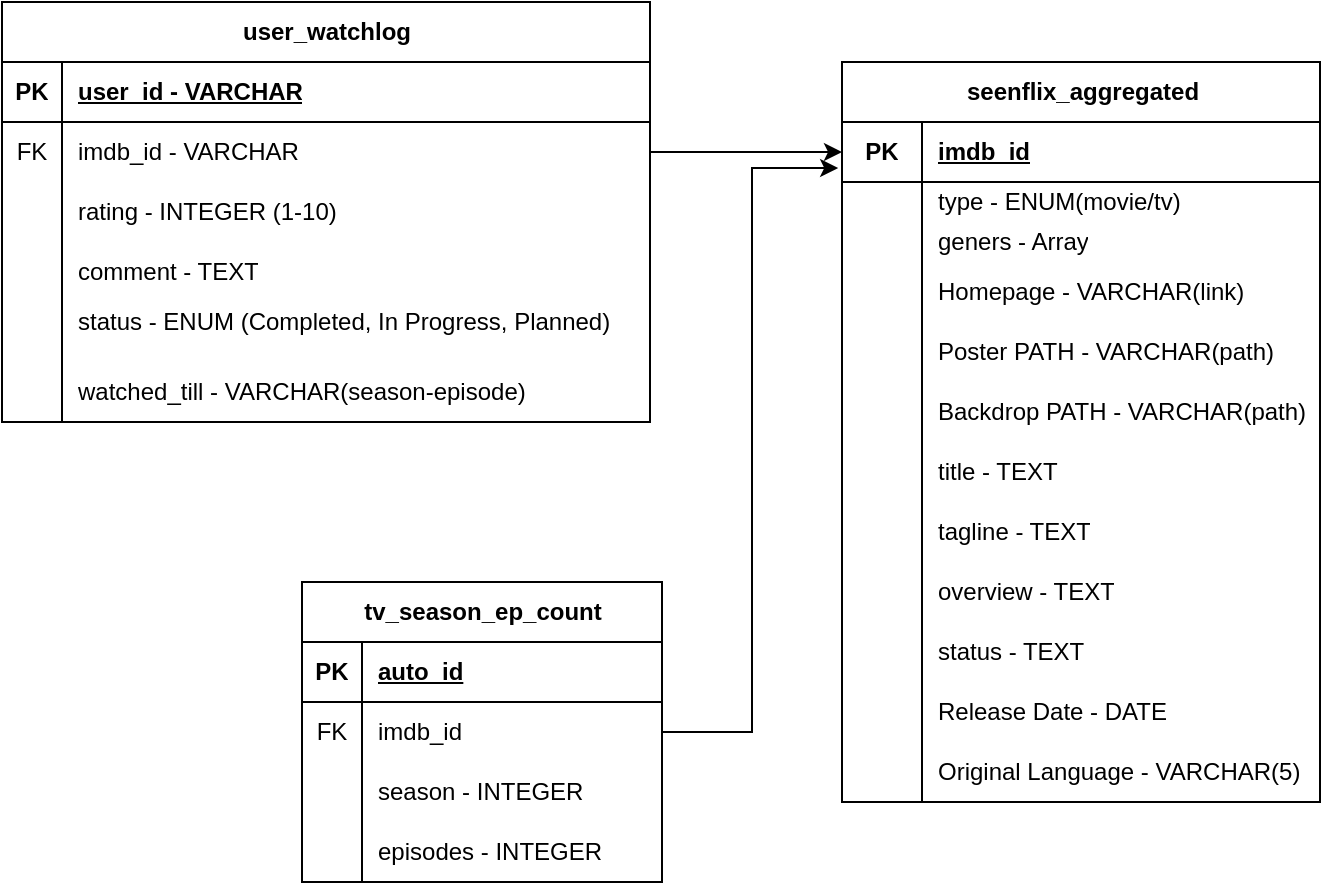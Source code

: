<mxfile version="26.0.10">
  <diagram name="Page-1" id="Yx1jtENDGUX7CuO4YhFr">
    <mxGraphModel dx="1434" dy="866" grid="1" gridSize="10" guides="1" tooltips="1" connect="1" arrows="1" fold="1" page="1" pageScale="1" pageWidth="827" pageHeight="1169" math="0" shadow="0">
      <root>
        <mxCell id="0" />
        <mxCell id="1" parent="0" />
        <mxCell id="wefhRoY2-ZnYBvKEq2hU-5" value="user_watchlog" style="shape=table;startSize=30;container=1;collapsible=1;childLayout=tableLayout;fixedRows=1;rowLines=0;fontStyle=1;align=center;resizeLast=1;html=1;" parent="1" vertex="1">
          <mxGeometry x="90" y="130" width="324" height="210" as="geometry" />
        </mxCell>
        <mxCell id="wefhRoY2-ZnYBvKEq2hU-6" value="" style="shape=tableRow;horizontal=0;startSize=0;swimlaneHead=0;swimlaneBody=0;fillColor=none;collapsible=0;dropTarget=0;points=[[0,0.5],[1,0.5]];portConstraint=eastwest;top=0;left=0;right=0;bottom=1;" parent="wefhRoY2-ZnYBvKEq2hU-5" vertex="1">
          <mxGeometry y="30" width="324" height="30" as="geometry" />
        </mxCell>
        <mxCell id="wefhRoY2-ZnYBvKEq2hU-7" value="PK" style="shape=partialRectangle;connectable=0;fillColor=none;top=0;left=0;bottom=0;right=0;fontStyle=1;overflow=hidden;whiteSpace=wrap;html=1;" parent="wefhRoY2-ZnYBvKEq2hU-6" vertex="1">
          <mxGeometry width="30" height="30" as="geometry">
            <mxRectangle width="30" height="30" as="alternateBounds" />
          </mxGeometry>
        </mxCell>
        <mxCell id="wefhRoY2-ZnYBvKEq2hU-8" value="user_id - VARCHAR" style="shape=partialRectangle;connectable=0;fillColor=none;top=0;left=0;bottom=0;right=0;align=left;spacingLeft=6;fontStyle=5;overflow=hidden;whiteSpace=wrap;html=1;" parent="wefhRoY2-ZnYBvKEq2hU-6" vertex="1">
          <mxGeometry x="30" width="294" height="30" as="geometry">
            <mxRectangle width="294" height="30" as="alternateBounds" />
          </mxGeometry>
        </mxCell>
        <mxCell id="wefhRoY2-ZnYBvKEq2hU-9" value="" style="shape=tableRow;horizontal=0;startSize=0;swimlaneHead=0;swimlaneBody=0;fillColor=none;collapsible=0;dropTarget=0;points=[[0,0.5],[1,0.5]];portConstraint=eastwest;top=0;left=0;right=0;bottom=0;" parent="wefhRoY2-ZnYBvKEq2hU-5" vertex="1">
          <mxGeometry y="60" width="324" height="30" as="geometry" />
        </mxCell>
        <mxCell id="wefhRoY2-ZnYBvKEq2hU-10" value="FK" style="shape=partialRectangle;connectable=0;fillColor=none;top=0;left=0;bottom=0;right=0;editable=1;overflow=hidden;whiteSpace=wrap;html=1;" parent="wefhRoY2-ZnYBvKEq2hU-9" vertex="1">
          <mxGeometry width="30" height="30" as="geometry">
            <mxRectangle width="30" height="30" as="alternateBounds" />
          </mxGeometry>
        </mxCell>
        <mxCell id="wefhRoY2-ZnYBvKEq2hU-11" value="imdb_id - VARCHAR" style="shape=partialRectangle;connectable=0;fillColor=none;top=0;left=0;bottom=0;right=0;align=left;spacingLeft=6;overflow=hidden;whiteSpace=wrap;html=1;" parent="wefhRoY2-ZnYBvKEq2hU-9" vertex="1">
          <mxGeometry x="30" width="294" height="30" as="geometry">
            <mxRectangle width="294" height="30" as="alternateBounds" />
          </mxGeometry>
        </mxCell>
        <mxCell id="wefhRoY2-ZnYBvKEq2hU-12" value="" style="shape=tableRow;horizontal=0;startSize=0;swimlaneHead=0;swimlaneBody=0;fillColor=none;collapsible=0;dropTarget=0;points=[[0,0.5],[1,0.5]];portConstraint=eastwest;top=0;left=0;right=0;bottom=0;" parent="wefhRoY2-ZnYBvKEq2hU-5" vertex="1">
          <mxGeometry y="90" width="324" height="30" as="geometry" />
        </mxCell>
        <mxCell id="wefhRoY2-ZnYBvKEq2hU-13" value="" style="shape=partialRectangle;connectable=0;fillColor=none;top=0;left=0;bottom=0;right=0;editable=1;overflow=hidden;whiteSpace=wrap;html=1;" parent="wefhRoY2-ZnYBvKEq2hU-12" vertex="1">
          <mxGeometry width="30" height="30" as="geometry">
            <mxRectangle width="30" height="30" as="alternateBounds" />
          </mxGeometry>
        </mxCell>
        <mxCell id="wefhRoY2-ZnYBvKEq2hU-14" value="rating - INTEGER (1-10)" style="shape=partialRectangle;connectable=0;fillColor=none;top=0;left=0;bottom=0;right=0;align=left;spacingLeft=6;overflow=hidden;whiteSpace=wrap;html=1;" parent="wefhRoY2-ZnYBvKEq2hU-12" vertex="1">
          <mxGeometry x="30" width="294" height="30" as="geometry">
            <mxRectangle width="294" height="30" as="alternateBounds" />
          </mxGeometry>
        </mxCell>
        <mxCell id="wefhRoY2-ZnYBvKEq2hU-15" value="" style="shape=tableRow;horizontal=0;startSize=0;swimlaneHead=0;swimlaneBody=0;fillColor=none;collapsible=0;dropTarget=0;points=[[0,0.5],[1,0.5]];portConstraint=eastwest;top=0;left=0;right=0;bottom=0;" parent="wefhRoY2-ZnYBvKEq2hU-5" vertex="1">
          <mxGeometry y="120" width="324" height="30" as="geometry" />
        </mxCell>
        <mxCell id="wefhRoY2-ZnYBvKEq2hU-16" value="" style="shape=partialRectangle;connectable=0;fillColor=none;top=0;left=0;bottom=0;right=0;editable=1;overflow=hidden;whiteSpace=wrap;html=1;" parent="wefhRoY2-ZnYBvKEq2hU-15" vertex="1">
          <mxGeometry width="30" height="30" as="geometry">
            <mxRectangle width="30" height="30" as="alternateBounds" />
          </mxGeometry>
        </mxCell>
        <mxCell id="wefhRoY2-ZnYBvKEq2hU-17" value="comment - TEXT" style="shape=partialRectangle;connectable=0;fillColor=none;top=0;left=0;bottom=0;right=0;align=left;spacingLeft=6;overflow=hidden;whiteSpace=wrap;html=1;" parent="wefhRoY2-ZnYBvKEq2hU-15" vertex="1">
          <mxGeometry x="30" width="294" height="30" as="geometry">
            <mxRectangle width="294" height="30" as="alternateBounds" />
          </mxGeometry>
        </mxCell>
        <mxCell id="2oMSR8r0Z9jdaxp_fZzi-26" value="" style="shape=tableRow;horizontal=0;startSize=0;swimlaneHead=0;swimlaneBody=0;fillColor=none;collapsible=0;dropTarget=0;points=[[0,0.5],[1,0.5]];portConstraint=eastwest;top=0;left=0;right=0;bottom=0;" parent="wefhRoY2-ZnYBvKEq2hU-5" vertex="1">
          <mxGeometry y="150" width="324" height="30" as="geometry" />
        </mxCell>
        <mxCell id="2oMSR8r0Z9jdaxp_fZzi-27" value="" style="shape=partialRectangle;connectable=0;fillColor=none;top=0;left=0;bottom=0;right=0;editable=1;overflow=hidden;whiteSpace=wrap;html=1;" parent="2oMSR8r0Z9jdaxp_fZzi-26" vertex="1">
          <mxGeometry width="30" height="30" as="geometry">
            <mxRectangle width="30" height="30" as="alternateBounds" />
          </mxGeometry>
        </mxCell>
        <mxCell id="2oMSR8r0Z9jdaxp_fZzi-28" value="status - ENUM (Completed, In Progress, Planned)&lt;div&gt;&lt;br&gt;&lt;/div&gt;" style="shape=partialRectangle;connectable=0;fillColor=none;top=0;left=0;bottom=0;right=0;align=left;spacingLeft=6;overflow=hidden;whiteSpace=wrap;html=1;" parent="2oMSR8r0Z9jdaxp_fZzi-26" vertex="1">
          <mxGeometry x="30" width="294" height="30" as="geometry">
            <mxRectangle width="294" height="30" as="alternateBounds" />
          </mxGeometry>
        </mxCell>
        <mxCell id="2oMSR8r0Z9jdaxp_fZzi-29" value="" style="shape=tableRow;horizontal=0;startSize=0;swimlaneHead=0;swimlaneBody=0;fillColor=none;collapsible=0;dropTarget=0;points=[[0,0.5],[1,0.5]];portConstraint=eastwest;top=0;left=0;right=0;bottom=0;" parent="wefhRoY2-ZnYBvKEq2hU-5" vertex="1">
          <mxGeometry y="180" width="324" height="30" as="geometry" />
        </mxCell>
        <mxCell id="2oMSR8r0Z9jdaxp_fZzi-30" value="" style="shape=partialRectangle;connectable=0;fillColor=none;top=0;left=0;bottom=0;right=0;editable=1;overflow=hidden;whiteSpace=wrap;html=1;" parent="2oMSR8r0Z9jdaxp_fZzi-29" vertex="1">
          <mxGeometry width="30" height="30" as="geometry">
            <mxRectangle width="30" height="30" as="alternateBounds" />
          </mxGeometry>
        </mxCell>
        <mxCell id="2oMSR8r0Z9jdaxp_fZzi-31" value="watched_till - VARCHAR(season-episode)" style="shape=partialRectangle;connectable=0;fillColor=none;top=0;left=0;bottom=0;right=0;align=left;spacingLeft=6;overflow=hidden;whiteSpace=wrap;html=1;" parent="2oMSR8r0Z9jdaxp_fZzi-29" vertex="1">
          <mxGeometry x="30" width="294" height="30" as="geometry">
            <mxRectangle width="294" height="30" as="alternateBounds" />
          </mxGeometry>
        </mxCell>
        <mxCell id="wefhRoY2-ZnYBvKEq2hU-18" value="seenflix_aggregated" style="shape=table;startSize=30;container=1;collapsible=1;childLayout=tableLayout;fixedRows=1;rowLines=0;fontStyle=1;align=center;resizeLast=1;html=1;" parent="1" vertex="1">
          <mxGeometry x="510" y="160" width="239" height="370" as="geometry">
            <mxRectangle x="430" y="130" width="70" height="30" as="alternateBounds" />
          </mxGeometry>
        </mxCell>
        <mxCell id="wefhRoY2-ZnYBvKEq2hU-19" value="" style="shape=tableRow;horizontal=0;startSize=0;swimlaneHead=0;swimlaneBody=0;fillColor=none;collapsible=0;dropTarget=0;points=[[0,0.5],[1,0.5]];portConstraint=eastwest;top=0;left=0;right=0;bottom=1;" parent="wefhRoY2-ZnYBvKEq2hU-18" vertex="1">
          <mxGeometry y="30" width="239" height="30" as="geometry" />
        </mxCell>
        <mxCell id="wefhRoY2-ZnYBvKEq2hU-20" value="PK" style="shape=partialRectangle;connectable=0;fillColor=none;top=0;left=0;bottom=0;right=0;fontStyle=1;overflow=hidden;whiteSpace=wrap;html=1;" parent="wefhRoY2-ZnYBvKEq2hU-19" vertex="1">
          <mxGeometry width="40" height="30" as="geometry">
            <mxRectangle width="40" height="30" as="alternateBounds" />
          </mxGeometry>
        </mxCell>
        <mxCell id="wefhRoY2-ZnYBvKEq2hU-21" value="imdb_id" style="shape=partialRectangle;connectable=0;fillColor=none;top=0;left=0;bottom=0;right=0;align=left;spacingLeft=6;fontStyle=5;overflow=hidden;whiteSpace=wrap;html=1;" parent="wefhRoY2-ZnYBvKEq2hU-19" vertex="1">
          <mxGeometry x="40" width="199" height="30" as="geometry">
            <mxRectangle width="199" height="30" as="alternateBounds" />
          </mxGeometry>
        </mxCell>
        <mxCell id="wefhRoY2-ZnYBvKEq2hU-22" value="" style="shape=tableRow;horizontal=0;startSize=0;swimlaneHead=0;swimlaneBody=0;fillColor=none;collapsible=0;dropTarget=0;points=[[0,0.5],[1,0.5]];portConstraint=eastwest;top=0;left=0;right=0;bottom=0;" parent="wefhRoY2-ZnYBvKEq2hU-18" vertex="1">
          <mxGeometry y="60" width="239" height="20" as="geometry" />
        </mxCell>
        <mxCell id="wefhRoY2-ZnYBvKEq2hU-23" value="" style="shape=partialRectangle;connectable=0;fillColor=none;top=0;left=0;bottom=0;right=0;editable=1;overflow=hidden;whiteSpace=wrap;html=1;" parent="wefhRoY2-ZnYBvKEq2hU-22" vertex="1">
          <mxGeometry width="40" height="20" as="geometry">
            <mxRectangle width="40" height="20" as="alternateBounds" />
          </mxGeometry>
        </mxCell>
        <mxCell id="wefhRoY2-ZnYBvKEq2hU-24" value="type - ENUM(movie/tv)" style="shape=partialRectangle;connectable=0;fillColor=none;top=0;left=0;bottom=0;right=0;align=left;spacingLeft=6;overflow=hidden;whiteSpace=wrap;html=1;" parent="wefhRoY2-ZnYBvKEq2hU-22" vertex="1">
          <mxGeometry x="40" width="199" height="20" as="geometry">
            <mxRectangle width="199" height="20" as="alternateBounds" />
          </mxGeometry>
        </mxCell>
        <mxCell id="wefhRoY2-ZnYBvKEq2hU-25" value="" style="shape=tableRow;horizontal=0;startSize=0;swimlaneHead=0;swimlaneBody=0;fillColor=none;collapsible=0;dropTarget=0;points=[[0,0.5],[1,0.5]];portConstraint=eastwest;top=0;left=0;right=0;bottom=0;" parent="wefhRoY2-ZnYBvKEq2hU-18" vertex="1">
          <mxGeometry y="80" width="239" height="20" as="geometry" />
        </mxCell>
        <mxCell id="wefhRoY2-ZnYBvKEq2hU-26" value="" style="shape=partialRectangle;connectable=0;fillColor=none;top=0;left=0;bottom=0;right=0;editable=1;overflow=hidden;whiteSpace=wrap;html=1;" parent="wefhRoY2-ZnYBvKEq2hU-25" vertex="1">
          <mxGeometry width="40" height="20" as="geometry">
            <mxRectangle width="40" height="20" as="alternateBounds" />
          </mxGeometry>
        </mxCell>
        <mxCell id="wefhRoY2-ZnYBvKEq2hU-27" value="geners - Array" style="shape=partialRectangle;connectable=0;fillColor=none;top=0;left=0;bottom=0;right=0;align=left;spacingLeft=6;overflow=hidden;whiteSpace=wrap;html=1;" parent="wefhRoY2-ZnYBvKEq2hU-25" vertex="1">
          <mxGeometry x="40" width="199" height="20" as="geometry">
            <mxRectangle width="199" height="20" as="alternateBounds" />
          </mxGeometry>
        </mxCell>
        <mxCell id="wefhRoY2-ZnYBvKEq2hU-28" value="" style="shape=tableRow;horizontal=0;startSize=0;swimlaneHead=0;swimlaneBody=0;fillColor=none;collapsible=0;dropTarget=0;points=[[0,0.5],[1,0.5]];portConstraint=eastwest;top=0;left=0;right=0;bottom=0;" parent="wefhRoY2-ZnYBvKEq2hU-18" vertex="1">
          <mxGeometry y="100" width="239" height="30" as="geometry" />
        </mxCell>
        <mxCell id="wefhRoY2-ZnYBvKEq2hU-29" value="" style="shape=partialRectangle;connectable=0;fillColor=none;top=0;left=0;bottom=0;right=0;editable=1;overflow=hidden;whiteSpace=wrap;html=1;" parent="wefhRoY2-ZnYBvKEq2hU-28" vertex="1">
          <mxGeometry width="40" height="30" as="geometry">
            <mxRectangle width="40" height="30" as="alternateBounds" />
          </mxGeometry>
        </mxCell>
        <mxCell id="wefhRoY2-ZnYBvKEq2hU-30" value="Homepage - VARCHAR(link)" style="shape=partialRectangle;connectable=0;fillColor=none;top=0;left=0;bottom=0;right=0;align=left;spacingLeft=6;overflow=hidden;whiteSpace=wrap;html=1;" parent="wefhRoY2-ZnYBvKEq2hU-28" vertex="1">
          <mxGeometry x="40" width="199" height="30" as="geometry">
            <mxRectangle width="199" height="30" as="alternateBounds" />
          </mxGeometry>
        </mxCell>
        <mxCell id="wefhRoY2-ZnYBvKEq2hU-31" value="" style="shape=tableRow;horizontal=0;startSize=0;swimlaneHead=0;swimlaneBody=0;fillColor=none;collapsible=0;dropTarget=0;points=[[0,0.5],[1,0.5]];portConstraint=eastwest;top=0;left=0;right=0;bottom=0;" parent="wefhRoY2-ZnYBvKEq2hU-18" vertex="1">
          <mxGeometry y="130" width="239" height="30" as="geometry" />
        </mxCell>
        <mxCell id="wefhRoY2-ZnYBvKEq2hU-32" value="" style="shape=partialRectangle;connectable=0;fillColor=none;top=0;left=0;bottom=0;right=0;editable=1;overflow=hidden;whiteSpace=wrap;html=1;" parent="wefhRoY2-ZnYBvKEq2hU-31" vertex="1">
          <mxGeometry width="40" height="30" as="geometry">
            <mxRectangle width="40" height="30" as="alternateBounds" />
          </mxGeometry>
        </mxCell>
        <mxCell id="wefhRoY2-ZnYBvKEq2hU-33" value="Poster PATH - VARCHAR(path)" style="shape=partialRectangle;connectable=0;fillColor=none;top=0;left=0;bottom=0;right=0;align=left;spacingLeft=6;overflow=hidden;whiteSpace=wrap;html=1;" parent="wefhRoY2-ZnYBvKEq2hU-31" vertex="1">
          <mxGeometry x="40" width="199" height="30" as="geometry">
            <mxRectangle width="199" height="30" as="alternateBounds" />
          </mxGeometry>
        </mxCell>
        <mxCell id="wefhRoY2-ZnYBvKEq2hU-34" value="" style="shape=tableRow;horizontal=0;startSize=0;swimlaneHead=0;swimlaneBody=0;fillColor=none;collapsible=0;dropTarget=0;points=[[0,0.5],[1,0.5]];portConstraint=eastwest;top=0;left=0;right=0;bottom=0;" parent="wefhRoY2-ZnYBvKEq2hU-18" vertex="1">
          <mxGeometry y="160" width="239" height="30" as="geometry" />
        </mxCell>
        <mxCell id="wefhRoY2-ZnYBvKEq2hU-35" value="" style="shape=partialRectangle;connectable=0;fillColor=none;top=0;left=0;bottom=0;right=0;editable=1;overflow=hidden;whiteSpace=wrap;html=1;" parent="wefhRoY2-ZnYBvKEq2hU-34" vertex="1">
          <mxGeometry width="40" height="30" as="geometry">
            <mxRectangle width="40" height="30" as="alternateBounds" />
          </mxGeometry>
        </mxCell>
        <mxCell id="wefhRoY2-ZnYBvKEq2hU-36" value="Backdrop PATH - VARCHAR(path)" style="shape=partialRectangle;connectable=0;fillColor=none;top=0;left=0;bottom=0;right=0;align=left;spacingLeft=6;overflow=hidden;whiteSpace=wrap;html=1;" parent="wefhRoY2-ZnYBvKEq2hU-34" vertex="1">
          <mxGeometry x="40" width="199" height="30" as="geometry">
            <mxRectangle width="199" height="30" as="alternateBounds" />
          </mxGeometry>
        </mxCell>
        <mxCell id="wefhRoY2-ZnYBvKEq2hU-37" value="" style="shape=tableRow;horizontal=0;startSize=0;swimlaneHead=0;swimlaneBody=0;fillColor=none;collapsible=0;dropTarget=0;points=[[0,0.5],[1,0.5]];portConstraint=eastwest;top=0;left=0;right=0;bottom=0;" parent="wefhRoY2-ZnYBvKEq2hU-18" vertex="1">
          <mxGeometry y="190" width="239" height="30" as="geometry" />
        </mxCell>
        <mxCell id="wefhRoY2-ZnYBvKEq2hU-38" value="" style="shape=partialRectangle;connectable=0;fillColor=none;top=0;left=0;bottom=0;right=0;editable=1;overflow=hidden;whiteSpace=wrap;html=1;" parent="wefhRoY2-ZnYBvKEq2hU-37" vertex="1">
          <mxGeometry width="40" height="30" as="geometry">
            <mxRectangle width="40" height="30" as="alternateBounds" />
          </mxGeometry>
        </mxCell>
        <mxCell id="wefhRoY2-ZnYBvKEq2hU-39" value="title - TEXT" style="shape=partialRectangle;connectable=0;fillColor=none;top=0;left=0;bottom=0;right=0;align=left;spacingLeft=6;overflow=hidden;whiteSpace=wrap;html=1;" parent="wefhRoY2-ZnYBvKEq2hU-37" vertex="1">
          <mxGeometry x="40" width="199" height="30" as="geometry">
            <mxRectangle width="199" height="30" as="alternateBounds" />
          </mxGeometry>
        </mxCell>
        <mxCell id="wefhRoY2-ZnYBvKEq2hU-40" value="" style="shape=tableRow;horizontal=0;startSize=0;swimlaneHead=0;swimlaneBody=0;fillColor=none;collapsible=0;dropTarget=0;points=[[0,0.5],[1,0.5]];portConstraint=eastwest;top=0;left=0;right=0;bottom=0;" parent="wefhRoY2-ZnYBvKEq2hU-18" vertex="1">
          <mxGeometry y="220" width="239" height="30" as="geometry" />
        </mxCell>
        <mxCell id="wefhRoY2-ZnYBvKEq2hU-41" value="" style="shape=partialRectangle;connectable=0;fillColor=none;top=0;left=0;bottom=0;right=0;editable=1;overflow=hidden;whiteSpace=wrap;html=1;" parent="wefhRoY2-ZnYBvKEq2hU-40" vertex="1">
          <mxGeometry width="40" height="30" as="geometry">
            <mxRectangle width="40" height="30" as="alternateBounds" />
          </mxGeometry>
        </mxCell>
        <mxCell id="wefhRoY2-ZnYBvKEq2hU-42" value="tagline - TEXT" style="shape=partialRectangle;connectable=0;fillColor=none;top=0;left=0;bottom=0;right=0;align=left;spacingLeft=6;overflow=hidden;whiteSpace=wrap;html=1;" parent="wefhRoY2-ZnYBvKEq2hU-40" vertex="1">
          <mxGeometry x="40" width="199" height="30" as="geometry">
            <mxRectangle width="199" height="30" as="alternateBounds" />
          </mxGeometry>
        </mxCell>
        <mxCell id="wMsZWbTzd89DkwoMAfGn-1" value="" style="shape=tableRow;horizontal=0;startSize=0;swimlaneHead=0;swimlaneBody=0;fillColor=none;collapsible=0;dropTarget=0;points=[[0,0.5],[1,0.5]];portConstraint=eastwest;top=0;left=0;right=0;bottom=0;" parent="wefhRoY2-ZnYBvKEq2hU-18" vertex="1">
          <mxGeometry y="250" width="239" height="30" as="geometry" />
        </mxCell>
        <mxCell id="wMsZWbTzd89DkwoMAfGn-2" value="" style="shape=partialRectangle;connectable=0;fillColor=none;top=0;left=0;bottom=0;right=0;editable=1;overflow=hidden;whiteSpace=wrap;html=1;" parent="wMsZWbTzd89DkwoMAfGn-1" vertex="1">
          <mxGeometry width="40" height="30" as="geometry">
            <mxRectangle width="40" height="30" as="alternateBounds" />
          </mxGeometry>
        </mxCell>
        <mxCell id="wMsZWbTzd89DkwoMAfGn-3" value="overview - TEXT" style="shape=partialRectangle;connectable=0;fillColor=none;top=0;left=0;bottom=0;right=0;align=left;spacingLeft=6;overflow=hidden;whiteSpace=wrap;html=1;" parent="wMsZWbTzd89DkwoMAfGn-1" vertex="1">
          <mxGeometry x="40" width="199" height="30" as="geometry">
            <mxRectangle width="199" height="30" as="alternateBounds" />
          </mxGeometry>
        </mxCell>
        <mxCell id="wMsZWbTzd89DkwoMAfGn-4" value="" style="shape=tableRow;horizontal=0;startSize=0;swimlaneHead=0;swimlaneBody=0;fillColor=none;collapsible=0;dropTarget=0;points=[[0,0.5],[1,0.5]];portConstraint=eastwest;top=0;left=0;right=0;bottom=0;" parent="wefhRoY2-ZnYBvKEq2hU-18" vertex="1">
          <mxGeometry y="280" width="239" height="30" as="geometry" />
        </mxCell>
        <mxCell id="wMsZWbTzd89DkwoMAfGn-5" value="" style="shape=partialRectangle;connectable=0;fillColor=none;top=0;left=0;bottom=0;right=0;editable=1;overflow=hidden;whiteSpace=wrap;html=1;" parent="wMsZWbTzd89DkwoMAfGn-4" vertex="1">
          <mxGeometry width="40" height="30" as="geometry">
            <mxRectangle width="40" height="30" as="alternateBounds" />
          </mxGeometry>
        </mxCell>
        <mxCell id="wMsZWbTzd89DkwoMAfGn-6" value="status - TEXT" style="shape=partialRectangle;connectable=0;fillColor=none;top=0;left=0;bottom=0;right=0;align=left;spacingLeft=6;overflow=hidden;whiteSpace=wrap;html=1;" parent="wMsZWbTzd89DkwoMAfGn-4" vertex="1">
          <mxGeometry x="40" width="199" height="30" as="geometry">
            <mxRectangle width="199" height="30" as="alternateBounds" />
          </mxGeometry>
        </mxCell>
        <mxCell id="wMsZWbTzd89DkwoMAfGn-38" value="" style="shape=tableRow;horizontal=0;startSize=0;swimlaneHead=0;swimlaneBody=0;fillColor=none;collapsible=0;dropTarget=0;points=[[0,0.5],[1,0.5]];portConstraint=eastwest;top=0;left=0;right=0;bottom=0;" parent="wefhRoY2-ZnYBvKEq2hU-18" vertex="1">
          <mxGeometry y="310" width="239" height="30" as="geometry" />
        </mxCell>
        <mxCell id="wMsZWbTzd89DkwoMAfGn-39" value="" style="shape=partialRectangle;connectable=0;fillColor=none;top=0;left=0;bottom=0;right=0;editable=1;overflow=hidden;whiteSpace=wrap;html=1;" parent="wMsZWbTzd89DkwoMAfGn-38" vertex="1">
          <mxGeometry width="40" height="30" as="geometry">
            <mxRectangle width="40" height="30" as="alternateBounds" />
          </mxGeometry>
        </mxCell>
        <mxCell id="wMsZWbTzd89DkwoMAfGn-40" value="Release Date - DATE" style="shape=partialRectangle;connectable=0;fillColor=none;top=0;left=0;bottom=0;right=0;align=left;spacingLeft=6;overflow=hidden;whiteSpace=wrap;html=1;" parent="wMsZWbTzd89DkwoMAfGn-38" vertex="1">
          <mxGeometry x="40" width="199" height="30" as="geometry">
            <mxRectangle width="199" height="30" as="alternateBounds" />
          </mxGeometry>
        </mxCell>
        <mxCell id="wMsZWbTzd89DkwoMAfGn-42" value="" style="shape=tableRow;horizontal=0;startSize=0;swimlaneHead=0;swimlaneBody=0;fillColor=none;collapsible=0;dropTarget=0;points=[[0,0.5],[1,0.5]];portConstraint=eastwest;top=0;left=0;right=0;bottom=0;" parent="wefhRoY2-ZnYBvKEq2hU-18" vertex="1">
          <mxGeometry y="340" width="239" height="30" as="geometry" />
        </mxCell>
        <mxCell id="wMsZWbTzd89DkwoMAfGn-43" value="" style="shape=partialRectangle;connectable=0;fillColor=none;top=0;left=0;bottom=0;right=0;editable=1;overflow=hidden;whiteSpace=wrap;html=1;" parent="wMsZWbTzd89DkwoMAfGn-42" vertex="1">
          <mxGeometry width="40" height="30" as="geometry">
            <mxRectangle width="40" height="30" as="alternateBounds" />
          </mxGeometry>
        </mxCell>
        <mxCell id="wMsZWbTzd89DkwoMAfGn-44" value="Original Language - VARCHAR(5)" style="shape=partialRectangle;connectable=0;fillColor=none;top=0;left=0;bottom=0;right=0;align=left;spacingLeft=6;overflow=hidden;whiteSpace=wrap;html=1;" parent="wMsZWbTzd89DkwoMAfGn-42" vertex="1">
          <mxGeometry x="40" width="199" height="30" as="geometry">
            <mxRectangle width="199" height="30" as="alternateBounds" />
          </mxGeometry>
        </mxCell>
        <mxCell id="2oMSR8r0Z9jdaxp_fZzi-8" value="tv_season_ep_count" style="shape=table;startSize=30;container=1;collapsible=1;childLayout=tableLayout;fixedRows=1;rowLines=0;fontStyle=1;align=center;resizeLast=1;html=1;" parent="1" vertex="1">
          <mxGeometry x="240" y="420" width="180" height="150" as="geometry" />
        </mxCell>
        <mxCell id="2oMSR8r0Z9jdaxp_fZzi-9" value="" style="shape=tableRow;horizontal=0;startSize=0;swimlaneHead=0;swimlaneBody=0;fillColor=none;collapsible=0;dropTarget=0;points=[[0,0.5],[1,0.5]];portConstraint=eastwest;top=0;left=0;right=0;bottom=1;" parent="2oMSR8r0Z9jdaxp_fZzi-8" vertex="1">
          <mxGeometry y="30" width="180" height="30" as="geometry" />
        </mxCell>
        <mxCell id="2oMSR8r0Z9jdaxp_fZzi-10" value="PK" style="shape=partialRectangle;connectable=0;fillColor=none;top=0;left=0;bottom=0;right=0;fontStyle=1;overflow=hidden;whiteSpace=wrap;html=1;" parent="2oMSR8r0Z9jdaxp_fZzi-9" vertex="1">
          <mxGeometry width="30" height="30" as="geometry">
            <mxRectangle width="30" height="30" as="alternateBounds" />
          </mxGeometry>
        </mxCell>
        <mxCell id="2oMSR8r0Z9jdaxp_fZzi-11" value="auto_id" style="shape=partialRectangle;connectable=0;fillColor=none;top=0;left=0;bottom=0;right=0;align=left;spacingLeft=6;fontStyle=5;overflow=hidden;whiteSpace=wrap;html=1;" parent="2oMSR8r0Z9jdaxp_fZzi-9" vertex="1">
          <mxGeometry x="30" width="150" height="30" as="geometry">
            <mxRectangle width="150" height="30" as="alternateBounds" />
          </mxGeometry>
        </mxCell>
        <mxCell id="2oMSR8r0Z9jdaxp_fZzi-12" value="" style="shape=tableRow;horizontal=0;startSize=0;swimlaneHead=0;swimlaneBody=0;fillColor=none;collapsible=0;dropTarget=0;points=[[0,0.5],[1,0.5]];portConstraint=eastwest;top=0;left=0;right=0;bottom=0;" parent="2oMSR8r0Z9jdaxp_fZzi-8" vertex="1">
          <mxGeometry y="60" width="180" height="30" as="geometry" />
        </mxCell>
        <mxCell id="2oMSR8r0Z9jdaxp_fZzi-13" value="FK" style="shape=partialRectangle;connectable=0;fillColor=none;top=0;left=0;bottom=0;right=0;editable=1;overflow=hidden;whiteSpace=wrap;html=1;" parent="2oMSR8r0Z9jdaxp_fZzi-12" vertex="1">
          <mxGeometry width="30" height="30" as="geometry">
            <mxRectangle width="30" height="30" as="alternateBounds" />
          </mxGeometry>
        </mxCell>
        <mxCell id="2oMSR8r0Z9jdaxp_fZzi-14" value="imdb_id" style="shape=partialRectangle;connectable=0;fillColor=none;top=0;left=0;bottom=0;right=0;align=left;spacingLeft=6;overflow=hidden;whiteSpace=wrap;html=1;" parent="2oMSR8r0Z9jdaxp_fZzi-12" vertex="1">
          <mxGeometry x="30" width="150" height="30" as="geometry">
            <mxRectangle width="150" height="30" as="alternateBounds" />
          </mxGeometry>
        </mxCell>
        <mxCell id="2oMSR8r0Z9jdaxp_fZzi-15" value="" style="shape=tableRow;horizontal=0;startSize=0;swimlaneHead=0;swimlaneBody=0;fillColor=none;collapsible=0;dropTarget=0;points=[[0,0.5],[1,0.5]];portConstraint=eastwest;top=0;left=0;right=0;bottom=0;" parent="2oMSR8r0Z9jdaxp_fZzi-8" vertex="1">
          <mxGeometry y="90" width="180" height="30" as="geometry" />
        </mxCell>
        <mxCell id="2oMSR8r0Z9jdaxp_fZzi-16" value="" style="shape=partialRectangle;connectable=0;fillColor=none;top=0;left=0;bottom=0;right=0;editable=1;overflow=hidden;whiteSpace=wrap;html=1;" parent="2oMSR8r0Z9jdaxp_fZzi-15" vertex="1">
          <mxGeometry width="30" height="30" as="geometry">
            <mxRectangle width="30" height="30" as="alternateBounds" />
          </mxGeometry>
        </mxCell>
        <mxCell id="2oMSR8r0Z9jdaxp_fZzi-17" value="season - INTEGER" style="shape=partialRectangle;connectable=0;fillColor=none;top=0;left=0;bottom=0;right=0;align=left;spacingLeft=6;overflow=hidden;whiteSpace=wrap;html=1;" parent="2oMSR8r0Z9jdaxp_fZzi-15" vertex="1">
          <mxGeometry x="30" width="150" height="30" as="geometry">
            <mxRectangle width="150" height="30" as="alternateBounds" />
          </mxGeometry>
        </mxCell>
        <mxCell id="2oMSR8r0Z9jdaxp_fZzi-18" value="" style="shape=tableRow;horizontal=0;startSize=0;swimlaneHead=0;swimlaneBody=0;fillColor=none;collapsible=0;dropTarget=0;points=[[0,0.5],[1,0.5]];portConstraint=eastwest;top=0;left=0;right=0;bottom=0;" parent="2oMSR8r0Z9jdaxp_fZzi-8" vertex="1">
          <mxGeometry y="120" width="180" height="30" as="geometry" />
        </mxCell>
        <mxCell id="2oMSR8r0Z9jdaxp_fZzi-19" value="" style="shape=partialRectangle;connectable=0;fillColor=none;top=0;left=0;bottom=0;right=0;editable=1;overflow=hidden;whiteSpace=wrap;html=1;" parent="2oMSR8r0Z9jdaxp_fZzi-18" vertex="1">
          <mxGeometry width="30" height="30" as="geometry">
            <mxRectangle width="30" height="30" as="alternateBounds" />
          </mxGeometry>
        </mxCell>
        <mxCell id="2oMSR8r0Z9jdaxp_fZzi-20" value="episodes - INTEGER" style="shape=partialRectangle;connectable=0;fillColor=none;top=0;left=0;bottom=0;right=0;align=left;spacingLeft=6;overflow=hidden;whiteSpace=wrap;html=1;" parent="2oMSR8r0Z9jdaxp_fZzi-18" vertex="1">
          <mxGeometry x="30" width="150" height="30" as="geometry">
            <mxRectangle width="150" height="30" as="alternateBounds" />
          </mxGeometry>
        </mxCell>
        <mxCell id="2oMSR8r0Z9jdaxp_fZzi-21" style="edgeStyle=orthogonalEdgeStyle;rounded=0;orthogonalLoop=1;jettySize=auto;html=1;entryX=-0.008;entryY=0.767;entryDx=0;entryDy=0;entryPerimeter=0;" parent="1" source="2oMSR8r0Z9jdaxp_fZzi-12" target="wefhRoY2-ZnYBvKEq2hU-19" edge="1">
          <mxGeometry relative="1" as="geometry" />
        </mxCell>
        <mxCell id="2oMSR8r0Z9jdaxp_fZzi-25" style="edgeStyle=orthogonalEdgeStyle;rounded=0;orthogonalLoop=1;jettySize=auto;html=1;entryX=0;entryY=0.5;entryDx=0;entryDy=0;" parent="1" source="wefhRoY2-ZnYBvKEq2hU-9" target="wefhRoY2-ZnYBvKEq2hU-19" edge="1">
          <mxGeometry relative="1" as="geometry" />
        </mxCell>
      </root>
    </mxGraphModel>
  </diagram>
</mxfile>
